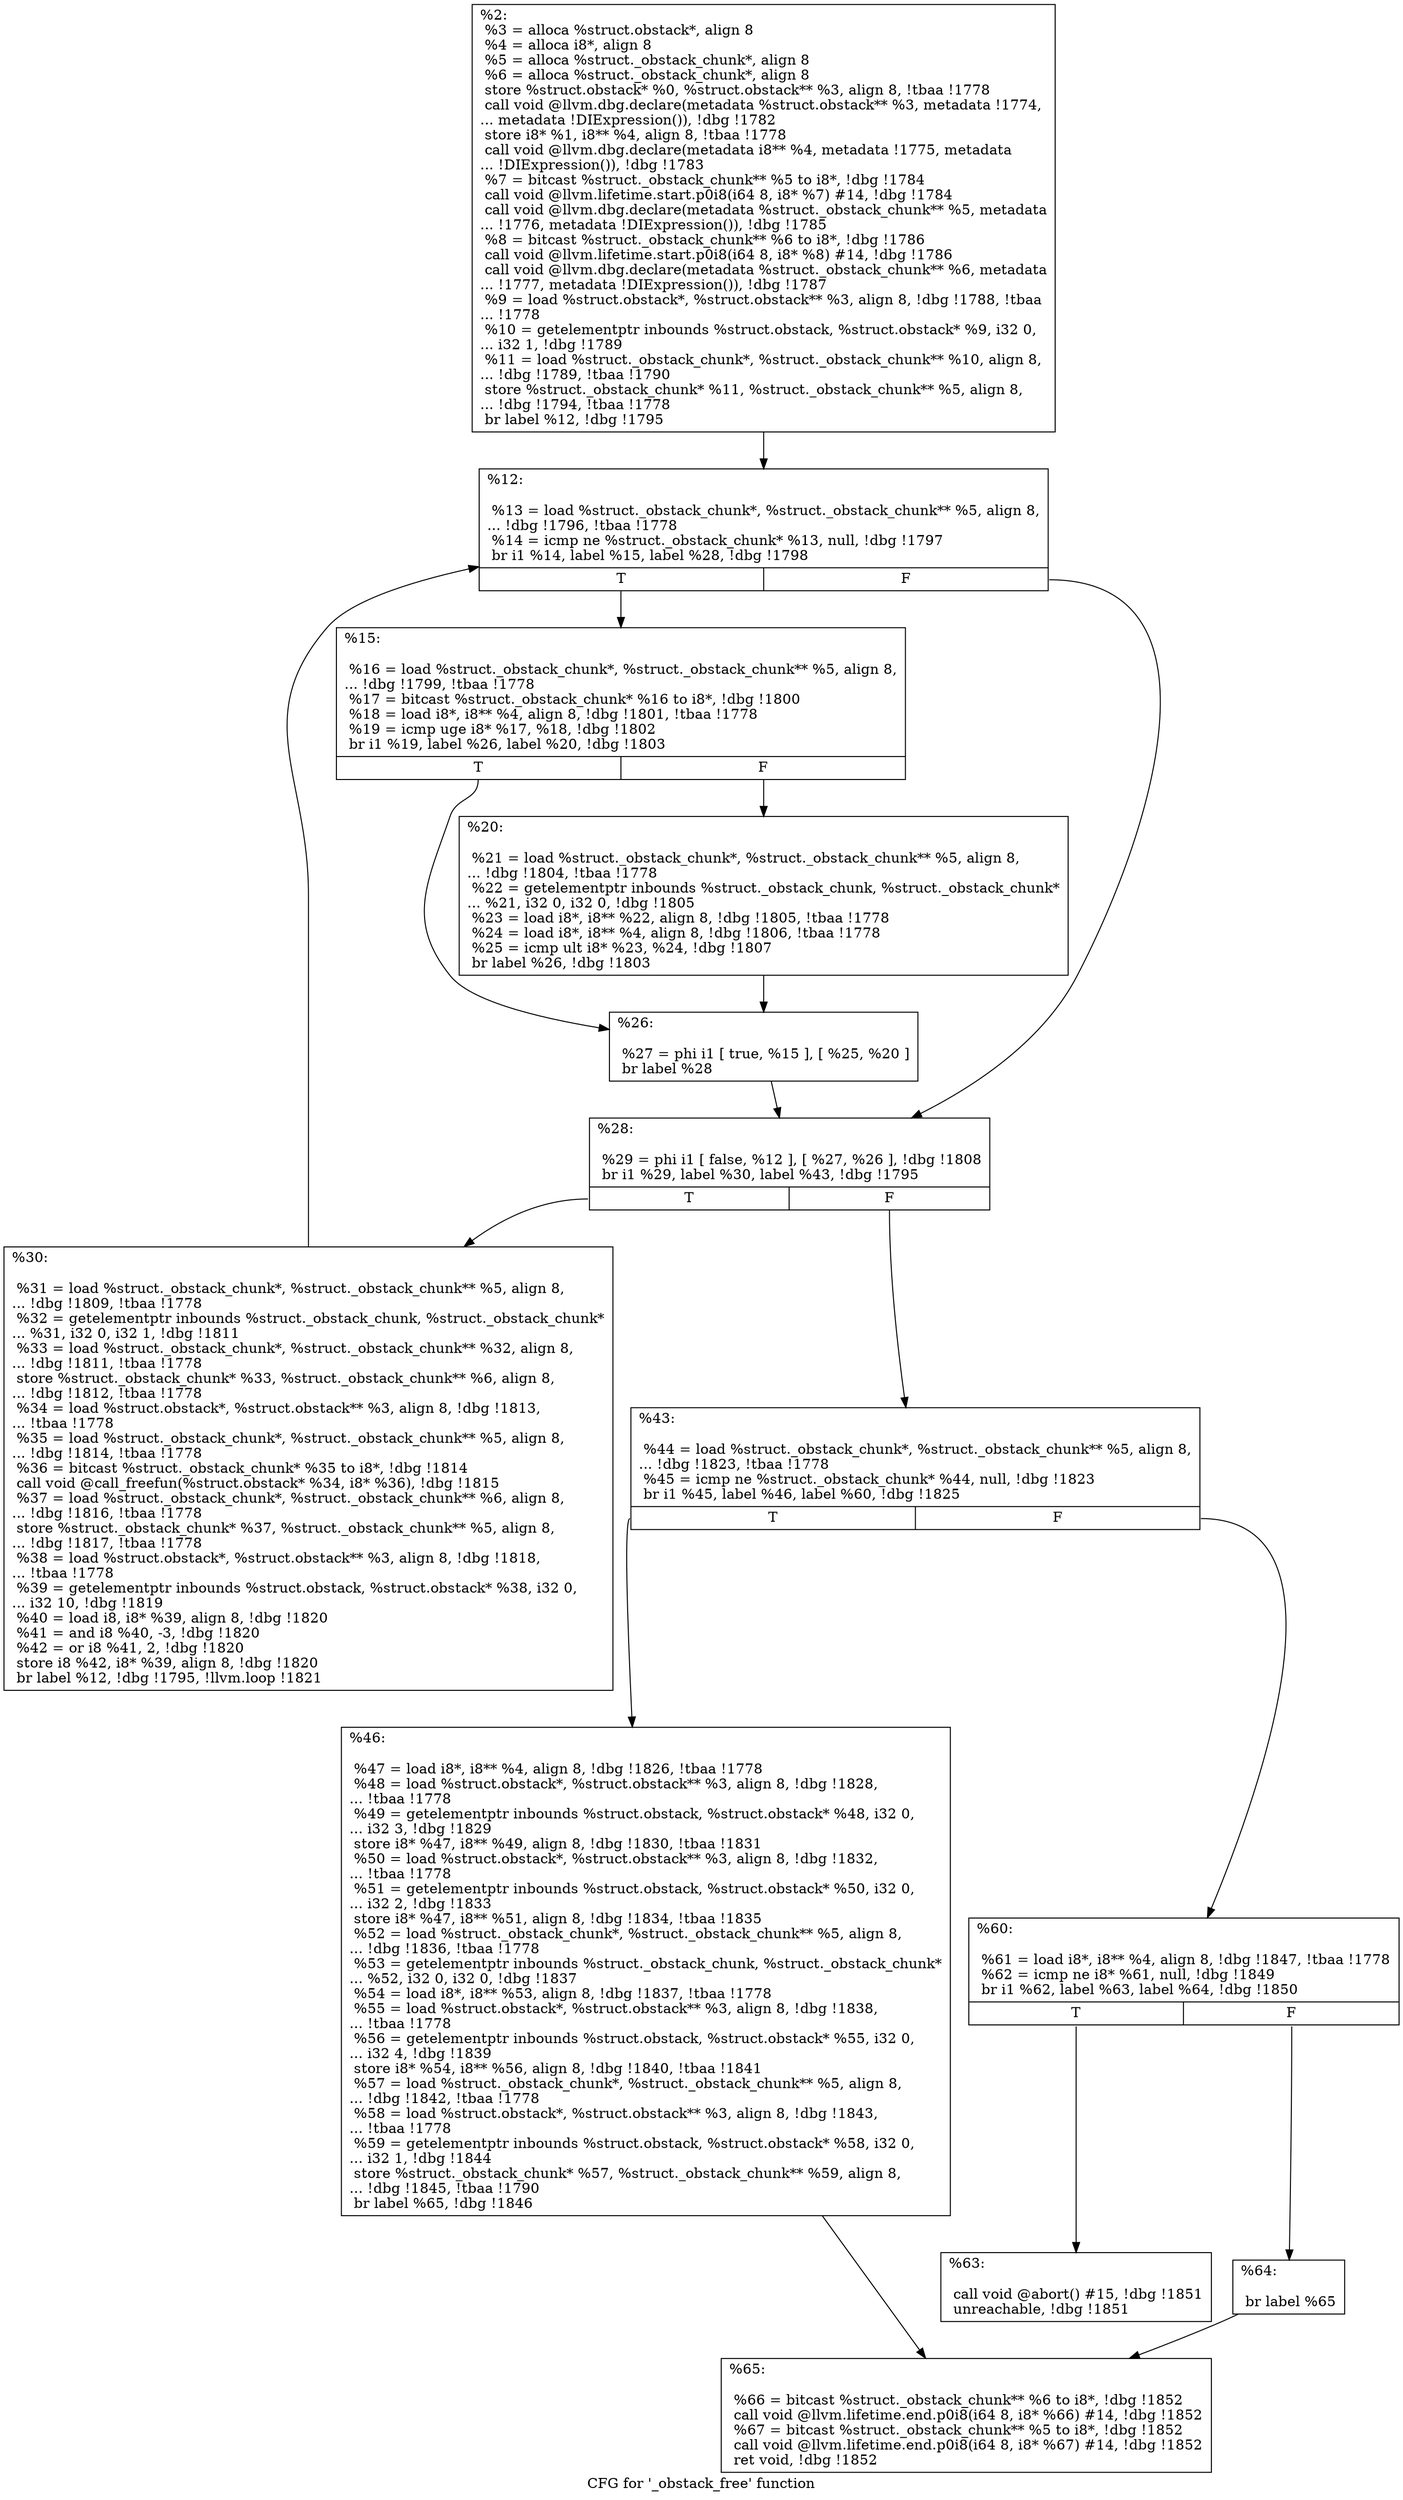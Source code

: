 digraph "CFG for '_obstack_free' function" {
	label="CFG for '_obstack_free' function";

	Node0x2346c40 [shape=record,label="{%2:\l  %3 = alloca %struct.obstack*, align 8\l  %4 = alloca i8*, align 8\l  %5 = alloca %struct._obstack_chunk*, align 8\l  %6 = alloca %struct._obstack_chunk*, align 8\l  store %struct.obstack* %0, %struct.obstack** %3, align 8, !tbaa !1778\l  call void @llvm.dbg.declare(metadata %struct.obstack** %3, metadata !1774,\l... metadata !DIExpression()), !dbg !1782\l  store i8* %1, i8** %4, align 8, !tbaa !1778\l  call void @llvm.dbg.declare(metadata i8** %4, metadata !1775, metadata\l... !DIExpression()), !dbg !1783\l  %7 = bitcast %struct._obstack_chunk** %5 to i8*, !dbg !1784\l  call void @llvm.lifetime.start.p0i8(i64 8, i8* %7) #14, !dbg !1784\l  call void @llvm.dbg.declare(metadata %struct._obstack_chunk** %5, metadata\l... !1776, metadata !DIExpression()), !dbg !1785\l  %8 = bitcast %struct._obstack_chunk** %6 to i8*, !dbg !1786\l  call void @llvm.lifetime.start.p0i8(i64 8, i8* %8) #14, !dbg !1786\l  call void @llvm.dbg.declare(metadata %struct._obstack_chunk** %6, metadata\l... !1777, metadata !DIExpression()), !dbg !1787\l  %9 = load %struct.obstack*, %struct.obstack** %3, align 8, !dbg !1788, !tbaa\l... !1778\l  %10 = getelementptr inbounds %struct.obstack, %struct.obstack* %9, i32 0,\l... i32 1, !dbg !1789\l  %11 = load %struct._obstack_chunk*, %struct._obstack_chunk** %10, align 8,\l... !dbg !1789, !tbaa !1790\l  store %struct._obstack_chunk* %11, %struct._obstack_chunk** %5, align 8,\l... !dbg !1794, !tbaa !1778\l  br label %12, !dbg !1795\l}"];
	Node0x2346c40 -> Node0x234a8d0;
	Node0x234a8d0 [shape=record,label="{%12:\l\l  %13 = load %struct._obstack_chunk*, %struct._obstack_chunk** %5, align 8,\l... !dbg !1796, !tbaa !1778\l  %14 = icmp ne %struct._obstack_chunk* %13, null, !dbg !1797\l  br i1 %14, label %15, label %28, !dbg !1798\l|{<s0>T|<s1>F}}"];
	Node0x234a8d0:s0 -> Node0x234a9f0;
	Node0x234a8d0:s1 -> Node0x234aae0;
	Node0x234a9f0 [shape=record,label="{%15:\l\l  %16 = load %struct._obstack_chunk*, %struct._obstack_chunk** %5, align 8,\l... !dbg !1799, !tbaa !1778\l  %17 = bitcast %struct._obstack_chunk* %16 to i8*, !dbg !1800\l  %18 = load i8*, i8** %4, align 8, !dbg !1801, !tbaa !1778\l  %19 = icmp uge i8* %17, %18, !dbg !1802\l  br i1 %19, label %26, label %20, !dbg !1803\l|{<s0>T|<s1>F}}"];
	Node0x234a9f0:s0 -> Node0x234aa90;
	Node0x234a9f0:s1 -> Node0x234aa40;
	Node0x234aa40 [shape=record,label="{%20:\l\l  %21 = load %struct._obstack_chunk*, %struct._obstack_chunk** %5, align 8,\l... !dbg !1804, !tbaa !1778\l  %22 = getelementptr inbounds %struct._obstack_chunk, %struct._obstack_chunk*\l... %21, i32 0, i32 0, !dbg !1805\l  %23 = load i8*, i8** %22, align 8, !dbg !1805, !tbaa !1778\l  %24 = load i8*, i8** %4, align 8, !dbg !1806, !tbaa !1778\l  %25 = icmp ult i8* %23, %24, !dbg !1807\l  br label %26, !dbg !1803\l}"];
	Node0x234aa40 -> Node0x234aa90;
	Node0x234aa90 [shape=record,label="{%26:\l\l  %27 = phi i1 [ true, %15 ], [ %25, %20 ]\l  br label %28\l}"];
	Node0x234aa90 -> Node0x234aae0;
	Node0x234aae0 [shape=record,label="{%28:\l\l  %29 = phi i1 [ false, %12 ], [ %27, %26 ], !dbg !1808\l  br i1 %29, label %30, label %43, !dbg !1795\l|{<s0>T|<s1>F}}"];
	Node0x234aae0:s0 -> Node0x234ab30;
	Node0x234aae0:s1 -> Node0x234ab80;
	Node0x234ab30 [shape=record,label="{%30:\l\l  %31 = load %struct._obstack_chunk*, %struct._obstack_chunk** %5, align 8,\l... !dbg !1809, !tbaa !1778\l  %32 = getelementptr inbounds %struct._obstack_chunk, %struct._obstack_chunk*\l... %31, i32 0, i32 1, !dbg !1811\l  %33 = load %struct._obstack_chunk*, %struct._obstack_chunk** %32, align 8,\l... !dbg !1811, !tbaa !1778\l  store %struct._obstack_chunk* %33, %struct._obstack_chunk** %6, align 8,\l... !dbg !1812, !tbaa !1778\l  %34 = load %struct.obstack*, %struct.obstack** %3, align 8, !dbg !1813,\l... !tbaa !1778\l  %35 = load %struct._obstack_chunk*, %struct._obstack_chunk** %5, align 8,\l... !dbg !1814, !tbaa !1778\l  %36 = bitcast %struct._obstack_chunk* %35 to i8*, !dbg !1814\l  call void @call_freefun(%struct.obstack* %34, i8* %36), !dbg !1815\l  %37 = load %struct._obstack_chunk*, %struct._obstack_chunk** %6, align 8,\l... !dbg !1816, !tbaa !1778\l  store %struct._obstack_chunk* %37, %struct._obstack_chunk** %5, align 8,\l... !dbg !1817, !tbaa !1778\l  %38 = load %struct.obstack*, %struct.obstack** %3, align 8, !dbg !1818,\l... !tbaa !1778\l  %39 = getelementptr inbounds %struct.obstack, %struct.obstack* %38, i32 0,\l... i32 10, !dbg !1819\l  %40 = load i8, i8* %39, align 8, !dbg !1820\l  %41 = and i8 %40, -3, !dbg !1820\l  %42 = or i8 %41, 2, !dbg !1820\l  store i8 %42, i8* %39, align 8, !dbg !1820\l  br label %12, !dbg !1795, !llvm.loop !1821\l}"];
	Node0x234ab30 -> Node0x234a8d0;
	Node0x234ab80 [shape=record,label="{%43:\l\l  %44 = load %struct._obstack_chunk*, %struct._obstack_chunk** %5, align 8,\l... !dbg !1823, !tbaa !1778\l  %45 = icmp ne %struct._obstack_chunk* %44, null, !dbg !1823\l  br i1 %45, label %46, label %60, !dbg !1825\l|{<s0>T|<s1>F}}"];
	Node0x234ab80:s0 -> Node0x234abd0;
	Node0x234ab80:s1 -> Node0x234ac20;
	Node0x234abd0 [shape=record,label="{%46:\l\l  %47 = load i8*, i8** %4, align 8, !dbg !1826, !tbaa !1778\l  %48 = load %struct.obstack*, %struct.obstack** %3, align 8, !dbg !1828,\l... !tbaa !1778\l  %49 = getelementptr inbounds %struct.obstack, %struct.obstack* %48, i32 0,\l... i32 3, !dbg !1829\l  store i8* %47, i8** %49, align 8, !dbg !1830, !tbaa !1831\l  %50 = load %struct.obstack*, %struct.obstack** %3, align 8, !dbg !1832,\l... !tbaa !1778\l  %51 = getelementptr inbounds %struct.obstack, %struct.obstack* %50, i32 0,\l... i32 2, !dbg !1833\l  store i8* %47, i8** %51, align 8, !dbg !1834, !tbaa !1835\l  %52 = load %struct._obstack_chunk*, %struct._obstack_chunk** %5, align 8,\l... !dbg !1836, !tbaa !1778\l  %53 = getelementptr inbounds %struct._obstack_chunk, %struct._obstack_chunk*\l... %52, i32 0, i32 0, !dbg !1837\l  %54 = load i8*, i8** %53, align 8, !dbg !1837, !tbaa !1778\l  %55 = load %struct.obstack*, %struct.obstack** %3, align 8, !dbg !1838,\l... !tbaa !1778\l  %56 = getelementptr inbounds %struct.obstack, %struct.obstack* %55, i32 0,\l... i32 4, !dbg !1839\l  store i8* %54, i8** %56, align 8, !dbg !1840, !tbaa !1841\l  %57 = load %struct._obstack_chunk*, %struct._obstack_chunk** %5, align 8,\l... !dbg !1842, !tbaa !1778\l  %58 = load %struct.obstack*, %struct.obstack** %3, align 8, !dbg !1843,\l... !tbaa !1778\l  %59 = getelementptr inbounds %struct.obstack, %struct.obstack* %58, i32 0,\l... i32 1, !dbg !1844\l  store %struct._obstack_chunk* %57, %struct._obstack_chunk** %59, align 8,\l... !dbg !1845, !tbaa !1790\l  br label %65, !dbg !1846\l}"];
	Node0x234abd0 -> Node0x234ad10;
	Node0x234ac20 [shape=record,label="{%60:\l\l  %61 = load i8*, i8** %4, align 8, !dbg !1847, !tbaa !1778\l  %62 = icmp ne i8* %61, null, !dbg !1849\l  br i1 %62, label %63, label %64, !dbg !1850\l|{<s0>T|<s1>F}}"];
	Node0x234ac20:s0 -> Node0x234ac70;
	Node0x234ac20:s1 -> Node0x234acc0;
	Node0x234ac70 [shape=record,label="{%63:\l\l  call void @abort() #15, !dbg !1851\l  unreachable, !dbg !1851\l}"];
	Node0x234acc0 [shape=record,label="{%64:\l\l  br label %65\l}"];
	Node0x234acc0 -> Node0x234ad10;
	Node0x234ad10 [shape=record,label="{%65:\l\l  %66 = bitcast %struct._obstack_chunk** %6 to i8*, !dbg !1852\l  call void @llvm.lifetime.end.p0i8(i64 8, i8* %66) #14, !dbg !1852\l  %67 = bitcast %struct._obstack_chunk** %5 to i8*, !dbg !1852\l  call void @llvm.lifetime.end.p0i8(i64 8, i8* %67) #14, !dbg !1852\l  ret void, !dbg !1852\l}"];
}
